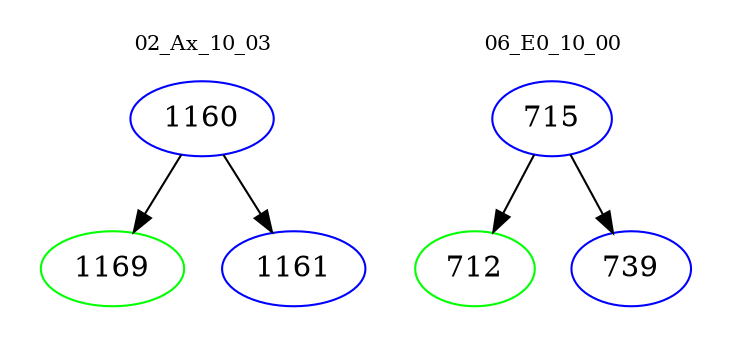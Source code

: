digraph{
subgraph cluster_0 {
color = white
label = "02_Ax_10_03";
fontsize=10;
T0_1160 [label="1160", color="blue"]
T0_1160 -> T0_1169 [color="black"]
T0_1169 [label="1169", color="green"]
T0_1160 -> T0_1161 [color="black"]
T0_1161 [label="1161", color="blue"]
}
subgraph cluster_1 {
color = white
label = "06_E0_10_00";
fontsize=10;
T1_715 [label="715", color="blue"]
T1_715 -> T1_712 [color="black"]
T1_712 [label="712", color="green"]
T1_715 -> T1_739 [color="black"]
T1_739 [label="739", color="blue"]
}
}

